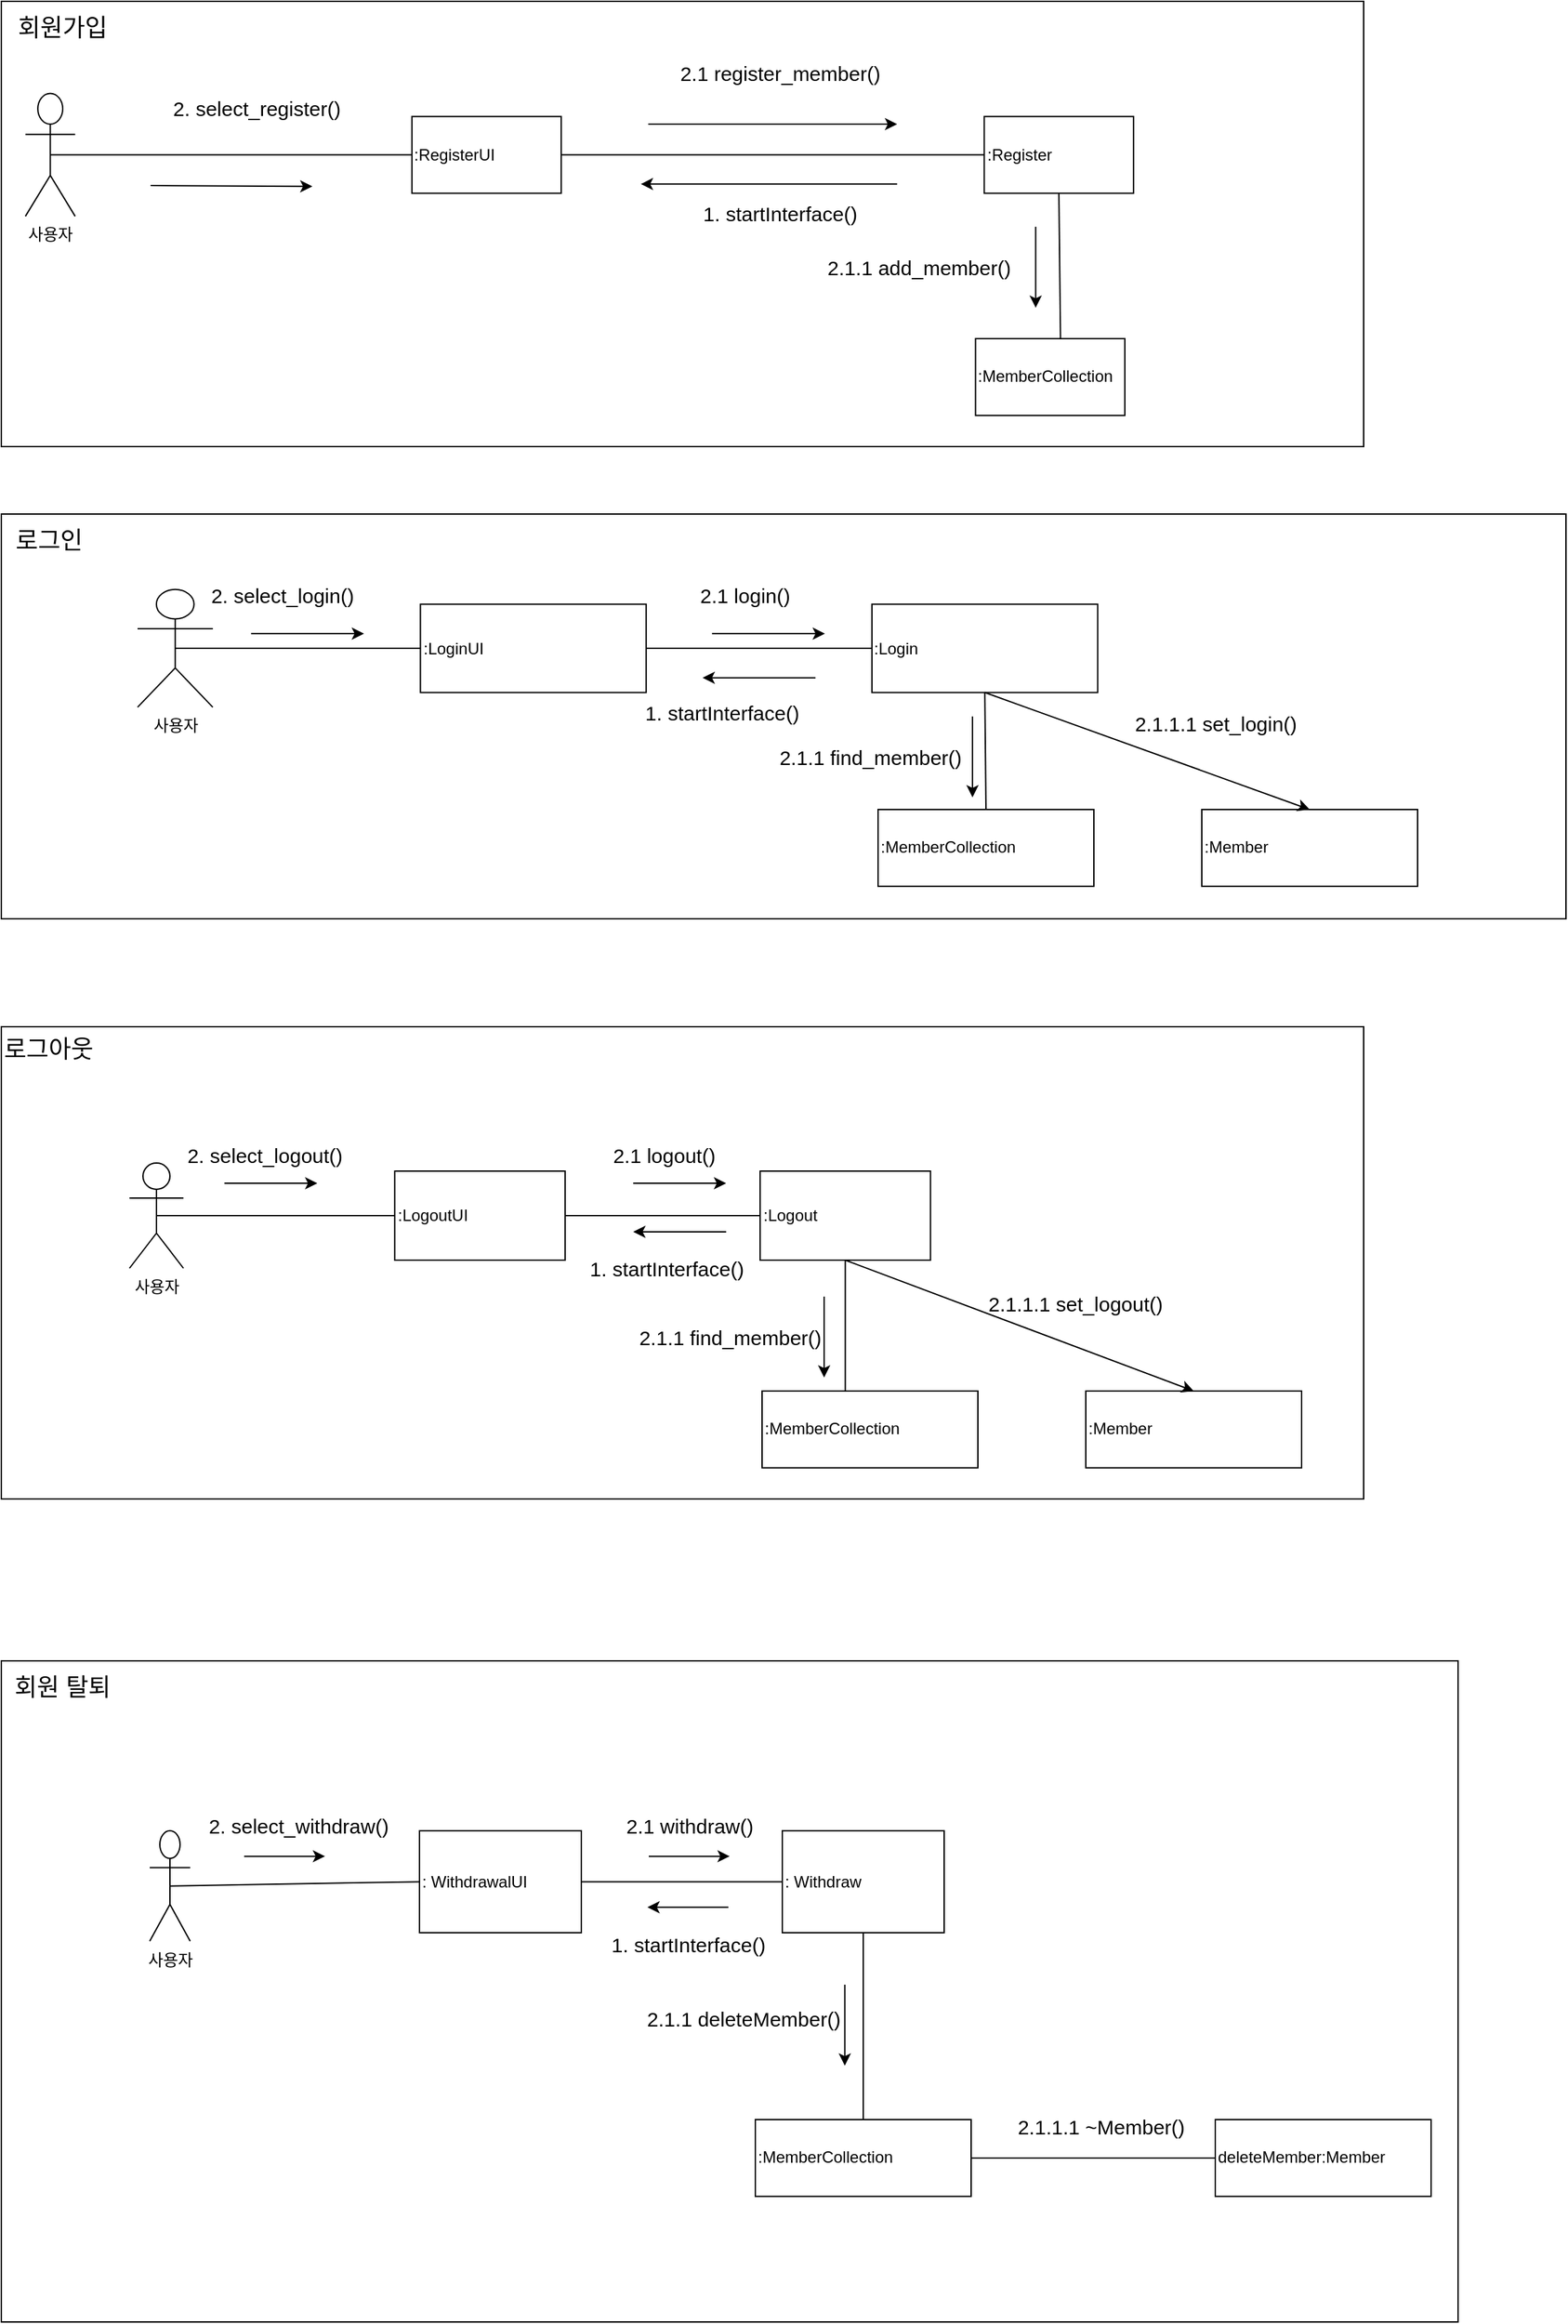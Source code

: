 <mxfile version="21.2.8" type="device">
  <diagram name="페이지-1" id="AninEFvJT3ZKiQwhQTG5">
    <mxGraphModel dx="1642" dy="3276" grid="1" gridSize="10" guides="1" tooltips="1" connect="1" arrows="1" fold="1" page="1" pageScale="1" pageWidth="827" pageHeight="1169" math="0" shadow="0">
      <root>
        <mxCell id="0" />
        <mxCell id="1" parent="0" />
        <mxCell id="7p5_hDNYckGtaCDeZ9yD-4" value="" style="group" parent="1" vertex="1" connectable="0">
          <mxGeometry x="300" y="-930" width="1080" height="490" as="geometry" />
        </mxCell>
        <mxCell id="CvlLujGHtmnseyJ1YzDa-6" value="" style="rounded=0;whiteSpace=wrap;html=1;fillColor=none;" parent="7p5_hDNYckGtaCDeZ9yD-4" vertex="1">
          <mxGeometry width="1080" height="490" as="geometry" />
        </mxCell>
        <mxCell id="2z16GnawZwJ3g6S01oZl-39" value="" style="group;strokeColor=none;" parent="7p5_hDNYckGtaCDeZ9yD-4" vertex="1" connectable="0">
          <mxGeometry x="100" y="107.037" width="610" height="125.926" as="geometry" />
        </mxCell>
        <mxCell id="GkUKL7oNnA0jOqPk9D3w-11" value="사용자" style="shape=umlActor;verticalLabelPosition=bottom;verticalAlign=top;html=1;outlineConnect=0;" parent="2z16GnawZwJ3g6S01oZl-39" vertex="1">
          <mxGeometry x="10" y="18.889" width="30" height="81.852" as="geometry" />
        </mxCell>
        <mxCell id="GkUKL7oNnA0jOqPk9D3w-27" value=":&amp;nbsp;WithdrawalUI" style="rounded=0;whiteSpace=wrap;html=1;align=left;" parent="2z16GnawZwJ3g6S01oZl-39" vertex="1">
          <mxGeometry x="210" y="18.889" width="120" height="75.556" as="geometry" />
        </mxCell>
        <mxCell id="GkUKL7oNnA0jOqPk9D3w-28" value=":&amp;nbsp;Withdraw" style="rounded=0;whiteSpace=wrap;html=1;align=left;" parent="2z16GnawZwJ3g6S01oZl-39" vertex="1">
          <mxGeometry x="479" y="18.889" width="120" height="75.556" as="geometry" />
        </mxCell>
        <mxCell id="n26gRQSFjIvoSWG-YcQ6-16" value="" style="endArrow=none;html=1;rounded=0;exitX=0.5;exitY=0.5;exitDx=0;exitDy=0;exitPerimeter=0;entryX=0;entryY=0.5;entryDx=0;entryDy=0;" parent="2z16GnawZwJ3g6S01oZl-39" source="GkUKL7oNnA0jOqPk9D3w-11" target="GkUKL7oNnA0jOqPk9D3w-27" edge="1">
          <mxGeometry width="50" height="50" relative="1" as="geometry">
            <mxPoint x="280" y="113.333" as="sourcePoint" />
            <mxPoint x="330" y="50.37" as="targetPoint" />
          </mxGeometry>
        </mxCell>
        <mxCell id="n26gRQSFjIvoSWG-YcQ6-17" value="" style="endArrow=none;html=1;rounded=0;exitX=0;exitY=0.5;exitDx=0;exitDy=0;entryX=1;entryY=0.5;entryDx=0;entryDy=0;" parent="2z16GnawZwJ3g6S01oZl-39" source="GkUKL7oNnA0jOqPk9D3w-28" target="GkUKL7oNnA0jOqPk9D3w-27" edge="1">
          <mxGeometry width="50" height="50" relative="1" as="geometry">
            <mxPoint x="280" y="113.333" as="sourcePoint" />
            <mxPoint x="330" y="50.37" as="targetPoint" />
          </mxGeometry>
        </mxCell>
        <mxCell id="n26gRQSFjIvoSWG-YcQ6-24" value="" style="endArrow=classic;html=1;rounded=0;" parent="2z16GnawZwJ3g6S01oZl-39" edge="1">
          <mxGeometry width="50" height="50" relative="1" as="geometry">
            <mxPoint x="80" y="37.778" as="sourcePoint" />
            <mxPoint x="140" y="37.778" as="targetPoint" />
          </mxGeometry>
        </mxCell>
        <mxCell id="n26gRQSFjIvoSWG-YcQ6-25" value="" style="endArrow=classic;html=1;rounded=0;" parent="2z16GnawZwJ3g6S01oZl-39" edge="1">
          <mxGeometry width="50" height="50" relative="1" as="geometry">
            <mxPoint x="380" y="37.778" as="sourcePoint" />
            <mxPoint x="440" y="37.778" as="targetPoint" />
          </mxGeometry>
        </mxCell>
        <mxCell id="2z16GnawZwJ3g6S01oZl-21" value="&lt;font style=&quot;font-size: 15px;&quot;&gt;1. startInterface()&lt;/font&gt;" style="text;html=1;align=center;verticalAlign=middle;resizable=0;points=[];autosize=1;strokeColor=none;fillColor=none;" parent="2z16GnawZwJ3g6S01oZl-39" vertex="1">
          <mxGeometry x="339" y="88.148" width="140" height="30" as="geometry" />
        </mxCell>
        <mxCell id="2z16GnawZwJ3g6S01oZl-22" value="" style="endArrow=classic;html=1;rounded=0;" parent="2z16GnawZwJ3g6S01oZl-39" edge="1">
          <mxGeometry width="50" height="50" relative="1" as="geometry">
            <mxPoint x="439" y="75.556" as="sourcePoint" />
            <mxPoint x="379" y="75.556" as="targetPoint" />
          </mxGeometry>
        </mxCell>
        <mxCell id="2z16GnawZwJ3g6S01oZl-23" value="&lt;font style=&quot;font-size: 15px;&quot;&gt;2. select_withdraw()&lt;/font&gt;" style="text;html=1;align=center;verticalAlign=middle;resizable=0;points=[];autosize=1;strokeColor=none;fillColor=none;" parent="2z16GnawZwJ3g6S01oZl-39" vertex="1">
          <mxGeometry x="40" width="160" height="30" as="geometry" />
        </mxCell>
        <mxCell id="2z16GnawZwJ3g6S01oZl-24" value="&lt;font style=&quot;font-size: 15px;&quot;&gt;2.1 withdraw()&lt;/font&gt;" style="text;html=1;align=center;verticalAlign=middle;resizable=0;points=[];autosize=1;strokeColor=none;fillColor=none;" parent="2z16GnawZwJ3g6S01oZl-39" vertex="1">
          <mxGeometry x="350" width="120" height="30" as="geometry" />
        </mxCell>
        <mxCell id="CvlLujGHtmnseyJ1YzDa-9" value="&lt;span style=&quot;font-size: 18px;&quot;&gt;회원 탈퇴&lt;/span&gt;" style="text;html=1;align=center;verticalAlign=middle;resizable=0;points=[];autosize=1;strokeColor=none;fillColor=none;" parent="7p5_hDNYckGtaCDeZ9yD-4" vertex="1">
          <mxGeometry width="90" height="40" as="geometry" />
        </mxCell>
        <mxCell id="CvlLujGHtmnseyJ1YzDa-16" value=":MemberCollection" style="rounded=0;whiteSpace=wrap;html=1;movable=1;resizable=1;rotatable=1;deletable=1;editable=1;locked=0;connectable=1;align=left;" parent="7p5_hDNYckGtaCDeZ9yD-4" vertex="1">
          <mxGeometry x="559" y="340" width="160" height="56.9" as="geometry" />
        </mxCell>
        <mxCell id="CvlLujGHtmnseyJ1YzDa-20" value="" style="endArrow=none;html=1;rounded=0;entryX=0.5;entryY=0;entryDx=0;entryDy=0;exitX=0.5;exitY=1;exitDx=0;exitDy=0;" parent="7p5_hDNYckGtaCDeZ9yD-4" source="GkUKL7oNnA0jOqPk9D3w-28" target="CvlLujGHtmnseyJ1YzDa-16" edge="1">
          <mxGeometry width="50" height="50" relative="1" as="geometry">
            <mxPoint x="690" y="750" as="sourcePoint" />
            <mxPoint x="740" y="700" as="targetPoint" />
          </mxGeometry>
        </mxCell>
        <mxCell id="CvlLujGHtmnseyJ1YzDa-28" value="&lt;font style=&quot;font-size: 15px;&quot;&gt;2.1.1 deleteMember()&lt;/font&gt;" style="text;html=1;align=center;verticalAlign=middle;resizable=0;points=[];autosize=1;strokeColor=none;fillColor=none;" parent="7p5_hDNYckGtaCDeZ9yD-4" vertex="1">
          <mxGeometry x="465.004" y="249.999" width="170" height="30" as="geometry" />
        </mxCell>
        <mxCell id="CvlLujGHtmnseyJ1YzDa-29" value="" style="endArrow=classic;html=1;rounded=0;" parent="7p5_hDNYckGtaCDeZ9yD-4" edge="1">
          <mxGeometry width="50" height="50" relative="1" as="geometry">
            <mxPoint x="625.33" y="240" as="sourcePoint" />
            <mxPoint x="625.33" y="300" as="targetPoint" />
          </mxGeometry>
        </mxCell>
        <mxCell id="7p5_hDNYckGtaCDeZ9yD-1" value="deleteMember:Member" style="rounded=0;whiteSpace=wrap;html=1;movable=1;resizable=1;rotatable=1;deletable=1;editable=1;locked=0;connectable=1;align=left;" parent="7p5_hDNYckGtaCDeZ9yD-4" vertex="1">
          <mxGeometry x="900" y="340" width="160" height="56.9" as="geometry" />
        </mxCell>
        <mxCell id="7p5_hDNYckGtaCDeZ9yD-2" value="" style="endArrow=none;html=1;rounded=0;exitX=1;exitY=0.5;exitDx=0;exitDy=0;entryX=0;entryY=0.5;entryDx=0;entryDy=0;" parent="7p5_hDNYckGtaCDeZ9yD-4" source="CvlLujGHtmnseyJ1YzDa-16" target="7p5_hDNYckGtaCDeZ9yD-1" edge="1">
          <mxGeometry width="50" height="50" relative="1" as="geometry">
            <mxPoint x="780" y="330" as="sourcePoint" />
            <mxPoint x="830" y="280" as="targetPoint" />
          </mxGeometry>
        </mxCell>
        <mxCell id="7p5_hDNYckGtaCDeZ9yD-3" value="&lt;font style=&quot;font-size: 15px;&quot;&gt;2.1.1.1 ~Member()&lt;/font&gt;" style="text;html=1;align=center;verticalAlign=middle;resizable=0;points=[];autosize=1;strokeColor=none;fillColor=none;" parent="7p5_hDNYckGtaCDeZ9yD-4" vertex="1">
          <mxGeometry x="740.004" y="329.999" width="150" height="30" as="geometry" />
        </mxCell>
        <mxCell id="7p5_hDNYckGtaCDeZ9yD-7" value="" style="group" parent="1" vertex="1" connectable="0">
          <mxGeometry x="300" y="-2160" width="1010" height="330" as="geometry" />
        </mxCell>
        <mxCell id="2z16GnawZwJ3g6S01oZl-43" value="" style="group;strokeColor=default;container=0;" parent="7p5_hDNYckGtaCDeZ9yD-7" vertex="1" connectable="0">
          <mxGeometry width="1010" height="330" as="geometry" />
        </mxCell>
        <mxCell id="2z16GnawZwJ3g6S01oZl-44" value="사용자&lt;br&gt;" style="shape=umlActor;verticalLabelPosition=bottom;verticalAlign=top;html=1;outlineConnect=0;" parent="7p5_hDNYckGtaCDeZ9yD-7" vertex="1">
          <mxGeometry x="17.833" y="68.276" width="36.897" height="91.034" as="geometry" />
        </mxCell>
        <mxCell id="2z16GnawZwJ3g6S01oZl-45" value=":RegisterUI" style="rounded=0;whiteSpace=wrap;html=1;movable=1;resizable=1;rotatable=1;deletable=1;editable=1;locked=0;connectable=1;align=left;" parent="7p5_hDNYckGtaCDeZ9yD-7" vertex="1">
          <mxGeometry x="304.397" y="85.345" width="110.69" height="56.897" as="geometry" />
        </mxCell>
        <mxCell id="2z16GnawZwJ3g6S01oZl-46" value=":Register" style="rounded=0;whiteSpace=wrap;html=1;movable=1;resizable=1;rotatable=1;deletable=1;editable=1;locked=0;connectable=1;align=left;" parent="7p5_hDNYckGtaCDeZ9yD-7" vertex="1">
          <mxGeometry x="728.707" y="85.345" width="110.69" height="56.897" as="geometry" />
        </mxCell>
        <mxCell id="2z16GnawZwJ3g6S01oZl-48" value="" style="endArrow=none;html=1;rounded=0;exitX=0.5;exitY=0.5;exitDx=0;exitDy=0;exitPerimeter=0;entryX=0;entryY=0.5;entryDx=0;entryDy=0;" parent="7p5_hDNYckGtaCDeZ9yD-7" source="2z16GnawZwJ3g6S01oZl-44" target="2z16GnawZwJ3g6S01oZl-45" edge="1">
          <mxGeometry width="50" height="50" relative="1" as="geometry">
            <mxPoint x="101.466" y="200.276" as="sourcePoint" />
            <mxPoint x="147.586" y="143.379" as="targetPoint" />
          </mxGeometry>
        </mxCell>
        <mxCell id="2z16GnawZwJ3g6S01oZl-49" value="" style="endArrow=none;html=1;rounded=0;exitX=1;exitY=0.5;exitDx=0;exitDy=0;entryX=0;entryY=0.5;entryDx=0;entryDy=0;" parent="7p5_hDNYckGtaCDeZ9yD-7" source="2z16GnawZwJ3g6S01oZl-45" target="2z16GnawZwJ3g6S01oZl-46" edge="1">
          <mxGeometry width="50" height="50" relative="1" as="geometry">
            <mxPoint x="295.172" y="261.724" as="sourcePoint" />
            <mxPoint x="341.293" y="204.828" as="targetPoint" />
          </mxGeometry>
        </mxCell>
        <mxCell id="2z16GnawZwJ3g6S01oZl-51" value="" style="endArrow=classic;html=1;rounded=0;" parent="7p5_hDNYckGtaCDeZ9yD-7" edge="1">
          <mxGeometry width="50" height="50" relative="1" as="geometry">
            <mxPoint x="110.69" y="136.552" as="sourcePoint" />
            <mxPoint x="230.603" y="137.121" as="targetPoint" />
          </mxGeometry>
        </mxCell>
        <mxCell id="2z16GnawZwJ3g6S01oZl-52" value="" style="endArrow=classic;html=1;rounded=0;" parent="7p5_hDNYckGtaCDeZ9yD-7" edge="1">
          <mxGeometry width="50" height="50" relative="1" as="geometry">
            <mxPoint x="479.655" y="91.034" as="sourcePoint" />
            <mxPoint x="664.138" y="91.034" as="targetPoint" />
          </mxGeometry>
        </mxCell>
        <mxCell id="2z16GnawZwJ3g6S01oZl-53" value="" style="endArrow=classic;html=1;rounded=0;" parent="7p5_hDNYckGtaCDeZ9yD-7" edge="1">
          <mxGeometry width="50" height="50" relative="1" as="geometry">
            <mxPoint x="766.833" y="167.07" as="sourcePoint" />
            <mxPoint x="766.833" y="227.07" as="targetPoint" />
          </mxGeometry>
        </mxCell>
        <mxCell id="2z16GnawZwJ3g6S01oZl-54" value="" style="endArrow=classic;html=1;rounded=0;" parent="7p5_hDNYckGtaCDeZ9yD-7" edge="1">
          <mxGeometry width="50" height="50" relative="1" as="geometry">
            <mxPoint x="664.138" y="135.414" as="sourcePoint" />
            <mxPoint x="474.121" y="135.414" as="targetPoint" />
          </mxGeometry>
        </mxCell>
        <mxCell id="2z16GnawZwJ3g6S01oZl-55" value="&lt;font style=&quot;font-size: 15px;&quot;&gt;1. startInterface()&lt;/font&gt;" style="text;html=1;align=center;verticalAlign=middle;resizable=0;points=[];autosize=1;strokeColor=none;fillColor=none;" parent="7p5_hDNYckGtaCDeZ9yD-7" vertex="1">
          <mxGeometry x="507.328" y="142.241" width="140" height="30" as="geometry" />
        </mxCell>
        <mxCell id="2z16GnawZwJ3g6S01oZl-56" value="&lt;font style=&quot;font-size: 15px;&quot;&gt;2. select_register()&lt;/font&gt;" style="text;html=1;align=center;verticalAlign=middle;resizable=0;points=[];autosize=1;strokeColor=none;fillColor=none;" parent="7p5_hDNYckGtaCDeZ9yD-7" vertex="1">
          <mxGeometry x="113.611" y="64.14" width="150" height="30" as="geometry" />
        </mxCell>
        <mxCell id="2z16GnawZwJ3g6S01oZl-57" value="&lt;font style=&quot;font-size: 15px;&quot;&gt;2.1 register_member()&lt;/font&gt;" style="text;html=1;align=center;verticalAlign=middle;resizable=0;points=[];autosize=1;strokeColor=none;fillColor=none;" parent="7p5_hDNYckGtaCDeZ9yD-7" vertex="1">
          <mxGeometry x="492.325" y="38.28" width="170" height="30" as="geometry" />
        </mxCell>
        <mxCell id="2z16GnawZwJ3g6S01oZl-61" value=":MemberCollection" style="rounded=0;whiteSpace=wrap;html=1;movable=1;resizable=1;rotatable=1;deletable=1;editable=1;locked=0;connectable=1;align=left;" parent="7p5_hDNYckGtaCDeZ9yD-7" vertex="1">
          <mxGeometry x="722.249" y="250.003" width="110.69" height="56.897" as="geometry" />
        </mxCell>
        <mxCell id="2z16GnawZwJ3g6S01oZl-62" value="" style="endArrow=none;html=1;rounded=0;entryX=0.5;entryY=1;entryDx=0;entryDy=0;exitX=0.569;exitY=-0.005;exitDx=0;exitDy=0;exitPerimeter=0;" parent="7p5_hDNYckGtaCDeZ9yD-7" source="2z16GnawZwJ3g6S01oZl-61" target="2z16GnawZwJ3g6S01oZl-46" edge="1">
          <mxGeometry width="50" height="50" relative="1" as="geometry">
            <mxPoint x="701.034" y="284.483" as="sourcePoint" />
            <mxPoint x="793.276" y="153.621" as="targetPoint" />
          </mxGeometry>
        </mxCell>
        <mxCell id="2z16GnawZwJ3g6S01oZl-63" value="&lt;font style=&quot;font-size: 15px;&quot;&gt;2.1.1 add_member()&lt;/font&gt;" style="text;html=1;align=center;verticalAlign=middle;resizable=0;points=[];autosize=1;strokeColor=none;fillColor=none;" parent="7p5_hDNYckGtaCDeZ9yD-7" vertex="1">
          <mxGeometry x="599.999" y="182.069" width="160" height="30" as="geometry" />
        </mxCell>
        <mxCell id="CvlLujGHtmnseyJ1YzDa-1" value="&lt;font style=&quot;font-size: 18px;&quot;&gt;회원가입&lt;/font&gt;" style="text;html=1;align=center;verticalAlign=middle;resizable=0;points=[];autosize=1;strokeColor=none;fillColor=none;" parent="7p5_hDNYckGtaCDeZ9yD-7" vertex="1">
          <mxGeometry width="90" height="40" as="geometry" />
        </mxCell>
        <mxCell id="CvlLujGHtmnseyJ1YzDa-3" value="" style="rounded=0;whiteSpace=wrap;html=1;fillColor=none;" parent="1" vertex="1">
          <mxGeometry x="300" y="-1780" width="1160" height="300" as="geometry" />
        </mxCell>
        <mxCell id="2z16GnawZwJ3g6S01oZl-37" value="" style="group;strokeColor=none;" parent="1" vertex="1" connectable="0">
          <mxGeometry x="387.533" y="-1735" width="834.933" height="150" as="geometry" />
        </mxCell>
        <mxCell id="GkUKL7oNnA0jOqPk9D3w-5" value="사용자" style="shape=umlActor;verticalLabelPosition=bottom;verticalAlign=top;html=1;outlineConnect=0;" parent="2z16GnawZwJ3g6S01oZl-37" vertex="1">
          <mxGeometry x="13.467" y="10.909" width="55.79" height="87.273" as="geometry" />
        </mxCell>
        <mxCell id="GkUKL7oNnA0jOqPk9D3w-23" value=":LoginUI" style="rounded=0;whiteSpace=wrap;html=1;align=left;" parent="2z16GnawZwJ3g6S01oZl-37" vertex="1">
          <mxGeometry x="223.162" y="21.818" width="167.371" height="65.455" as="geometry" />
        </mxCell>
        <mxCell id="GkUKL7oNnA0jOqPk9D3w-24" value=":Login" style="rounded=0;whiteSpace=wrap;html=1;align=left;" parent="2z16GnawZwJ3g6S01oZl-37" vertex="1">
          <mxGeometry x="557.905" y="21.818" width="167.371" height="65.455" as="geometry" />
        </mxCell>
        <mxCell id="n26gRQSFjIvoSWG-YcQ6-8" value="" style="endArrow=none;html=1;rounded=0;exitX=0.5;exitY=0.5;exitDx=0;exitDy=0;exitPerimeter=0;" parent="2z16GnawZwJ3g6S01oZl-37" source="GkUKL7oNnA0jOqPk9D3w-5" target="GkUKL7oNnA0jOqPk9D3w-23" edge="1">
          <mxGeometry width="50" height="50" relative="1" as="geometry">
            <mxPoint x="83.686" y="229.091" as="sourcePoint" />
            <mxPoint x="153.424" y="174.545" as="targetPoint" />
          </mxGeometry>
        </mxCell>
        <mxCell id="n26gRQSFjIvoSWG-YcQ6-9" value="" style="endArrow=none;html=1;rounded=0;exitX=1;exitY=0.5;exitDx=0;exitDy=0;entryX=0;entryY=0.5;entryDx=0;entryDy=0;" parent="2z16GnawZwJ3g6S01oZl-37" source="GkUKL7oNnA0jOqPk9D3w-23" target="GkUKL7oNnA0jOqPk9D3w-24" edge="1">
          <mxGeometry width="50" height="50" relative="1" as="geometry">
            <mxPoint x="432.376" y="109.091" as="sourcePoint" />
            <mxPoint x="502.114" y="54.545" as="targetPoint" />
          </mxGeometry>
        </mxCell>
        <mxCell id="n26gRQSFjIvoSWG-YcQ6-20" value="" style="endArrow=classic;html=1;rounded=0;" parent="2z16GnawZwJ3g6S01oZl-37" edge="1">
          <mxGeometry width="50" height="50" relative="1" as="geometry">
            <mxPoint x="97.633" y="43.636" as="sourcePoint" />
            <mxPoint x="181.319" y="43.636" as="targetPoint" />
          </mxGeometry>
        </mxCell>
        <mxCell id="n26gRQSFjIvoSWG-YcQ6-21" value="" style="endArrow=classic;html=1;rounded=0;" parent="2z16GnawZwJ3g6S01oZl-37" edge="1">
          <mxGeometry width="50" height="50" relative="1" as="geometry">
            <mxPoint x="439.35" y="43.636" as="sourcePoint" />
            <mxPoint x="523.036" y="43.636" as="targetPoint" />
          </mxGeometry>
        </mxCell>
        <mxCell id="2z16GnawZwJ3g6S01oZl-7" value="&lt;font style=&quot;font-size: 15px;&quot;&gt;2. select_login()&lt;/font&gt;" style="text;html=1;align=center;verticalAlign=middle;resizable=0;points=[];autosize=1;strokeColor=none;fillColor=none;" parent="2z16GnawZwJ3g6S01oZl-37" vertex="1">
          <mxGeometry x="55.79" width="130" height="30" as="geometry" />
        </mxCell>
        <mxCell id="2z16GnawZwJ3g6S01oZl-8" value="&lt;font style=&quot;font-size: 15px;&quot;&gt;1. startInterface()&lt;/font&gt;" style="text;html=1;align=center;verticalAlign=middle;resizable=0;points=[];autosize=1;strokeColor=none;fillColor=none;" parent="2z16GnawZwJ3g6S01oZl-37" vertex="1">
          <mxGeometry x="376.586" y="87.273" width="140" height="30" as="geometry" />
        </mxCell>
        <mxCell id="2z16GnawZwJ3g6S01oZl-9" value="" style="endArrow=classic;html=1;rounded=0;" parent="2z16GnawZwJ3g6S01oZl-37" edge="1">
          <mxGeometry width="50" height="50" relative="1" as="geometry">
            <mxPoint x="516.062" y="76.364" as="sourcePoint" />
            <mxPoint x="432.376" y="76.364" as="targetPoint" />
          </mxGeometry>
        </mxCell>
        <mxCell id="2z16GnawZwJ3g6S01oZl-10" value="&lt;font style=&quot;font-size: 15px;&quot;&gt;2.1 login()&lt;/font&gt;" style="text;html=1;align=center;verticalAlign=middle;resizable=0;points=[];autosize=1;strokeColor=none;fillColor=none;" parent="2z16GnawZwJ3g6S01oZl-37" vertex="1">
          <mxGeometry x="418.429" width="90" height="30" as="geometry" />
        </mxCell>
        <mxCell id="CvlLujGHtmnseyJ1YzDa-23" value="" style="endArrow=classic;html=1;rounded=0;" parent="2z16GnawZwJ3g6S01oZl-37" edge="1">
          <mxGeometry width="50" height="50" relative="1" as="geometry">
            <mxPoint x="632.467" y="105" as="sourcePoint" />
            <mxPoint x="632.467" y="165" as="targetPoint" />
          </mxGeometry>
        </mxCell>
        <mxCell id="CvlLujGHtmnseyJ1YzDa-5" value="&lt;span style=&quot;font-size: 18px;&quot;&gt;로그인&lt;/span&gt;" style="text;html=1;align=center;verticalAlign=middle;resizable=0;points=[];autosize=1;strokeColor=none;fillColor=none;" parent="1" vertex="1">
          <mxGeometry x="300" y="-1780" width="70" height="40" as="geometry" />
        </mxCell>
        <mxCell id="CvlLujGHtmnseyJ1YzDa-14" value=":MemberCollection" style="rounded=0;whiteSpace=wrap;html=1;movable=1;resizable=1;rotatable=1;deletable=1;editable=1;locked=0;connectable=1;align=left;" parent="1" vertex="1">
          <mxGeometry x="950" y="-1561" width="160" height="56.9" as="geometry" />
        </mxCell>
        <mxCell id="CvlLujGHtmnseyJ1YzDa-18" value="" style="endArrow=none;html=1;rounded=0;exitX=0.5;exitY=0;exitDx=0;exitDy=0;entryX=0.5;entryY=1;entryDx=0;entryDy=0;" parent="1" source="CvlLujGHtmnseyJ1YzDa-14" target="GkUKL7oNnA0jOqPk9D3w-24" edge="1">
          <mxGeometry width="50" height="50" relative="1" as="geometry">
            <mxPoint x="1460" y="-1550" as="sourcePoint" />
            <mxPoint x="1510" y="-1600" as="targetPoint" />
          </mxGeometry>
        </mxCell>
        <mxCell id="CvlLujGHtmnseyJ1YzDa-26" value="&lt;font style=&quot;font-size: 15px;&quot;&gt;2.1.1 find_member()&lt;/font&gt;" style="text;html=1;align=center;verticalAlign=middle;resizable=0;points=[];autosize=1;strokeColor=none;fillColor=none;" parent="1" vertex="1">
          <mxGeometry x="864.004" y="-1615.001" width="160" height="30" as="geometry" />
        </mxCell>
        <mxCell id="sYOMDhpKaIh_Ooykxkb5-3" value=":Member" style="rounded=0;whiteSpace=wrap;html=1;movable=1;resizable=1;rotatable=1;deletable=1;editable=1;locked=0;connectable=1;align=left;" vertex="1" parent="1">
          <mxGeometry x="1190" y="-1561" width="160" height="56.9" as="geometry" />
        </mxCell>
        <mxCell id="sYOMDhpKaIh_Ooykxkb5-5" value="" style="endArrow=classic;html=1;rounded=0;entryX=0.5;entryY=0;entryDx=0;entryDy=0;exitX=0.5;exitY=1;exitDx=0;exitDy=0;" edge="1" parent="1" source="GkUKL7oNnA0jOqPk9D3w-24" target="sYOMDhpKaIh_Ooykxkb5-3">
          <mxGeometry width="50" height="50" relative="1" as="geometry">
            <mxPoint x="1090" y="-1636.82" as="sourcePoint" />
            <mxPoint x="1090" y="-1576.82" as="targetPoint" />
          </mxGeometry>
        </mxCell>
        <mxCell id="sYOMDhpKaIh_Ooykxkb5-6" value="&lt;font style=&quot;font-size: 15px;&quot;&gt;2.1.1.1 set_login()&lt;/font&gt;" style="text;html=1;align=center;verticalAlign=middle;resizable=0;points=[];autosize=1;strokeColor=none;fillColor=none;" vertex="1" parent="1">
          <mxGeometry x="1130.004" y="-1640.001" width="140" height="30" as="geometry" />
        </mxCell>
        <mxCell id="CvlLujGHtmnseyJ1YzDa-10" value="" style="rounded=0;whiteSpace=wrap;html=1;fillColor=none;" parent="1" vertex="1">
          <mxGeometry x="300" y="-1400" width="1010" height="350" as="geometry" />
        </mxCell>
        <mxCell id="2z16GnawZwJ3g6S01oZl-38" value="" style="group;strokeColor=none;" parent="1" vertex="1" connectable="0">
          <mxGeometry x="385" y="-1320" width="620" height="120" as="geometry" />
        </mxCell>
        <mxCell id="Uw-pVoqwRQZvUnRisrzm-1" value="사용자" style="shape=umlActor;verticalLabelPosition=bottom;verticalAlign=top;html=1;outlineConnect=0;" parent="2z16GnawZwJ3g6S01oZl-38" vertex="1">
          <mxGeometry x="10" y="21" width="40" height="78" as="geometry" />
        </mxCell>
        <mxCell id="Uw-pVoqwRQZvUnRisrzm-2" value=":LogoutUI" style="rounded=0;whiteSpace=wrap;html=1;align=left;" parent="2z16GnawZwJ3g6S01oZl-38" vertex="1">
          <mxGeometry x="206.667" y="27" width="126.296" height="66" as="geometry" />
        </mxCell>
        <mxCell id="Uw-pVoqwRQZvUnRisrzm-3" value=":Logout" style="rounded=0;whiteSpace=wrap;html=1;align=left;" parent="2z16GnawZwJ3g6S01oZl-38" vertex="1">
          <mxGeometry x="477.554" y="27" width="126.296" height="66" as="geometry" />
        </mxCell>
        <mxCell id="n26gRQSFjIvoSWG-YcQ6-12" value="" style="endArrow=none;html=1;rounded=0;exitX=0.5;exitY=0.5;exitDx=0;exitDy=0;exitPerimeter=0;" parent="2z16GnawZwJ3g6S01oZl-38" source="Uw-pVoqwRQZvUnRisrzm-1" target="Uw-pVoqwRQZvUnRisrzm-2" edge="1">
          <mxGeometry width="50" height="50" relative="1" as="geometry">
            <mxPoint x="413.333" y="216" as="sourcePoint" />
            <mxPoint x="470.741" y="156" as="targetPoint" />
          </mxGeometry>
        </mxCell>
        <mxCell id="n26gRQSFjIvoSWG-YcQ6-13" value="" style="endArrow=none;html=1;rounded=0;exitX=1;exitY=0.5;exitDx=0;exitDy=0;" parent="2z16GnawZwJ3g6S01oZl-38" source="Uw-pVoqwRQZvUnRisrzm-2" target="Uw-pVoqwRQZvUnRisrzm-3" edge="1">
          <mxGeometry width="50" height="50" relative="1" as="geometry">
            <mxPoint x="413.333" y="216" as="sourcePoint" />
            <mxPoint x="470.741" y="156" as="targetPoint" />
          </mxGeometry>
        </mxCell>
        <mxCell id="n26gRQSFjIvoSWG-YcQ6-22" value="" style="endArrow=classic;html=1;rounded=0;" parent="2z16GnawZwJ3g6S01oZl-38" edge="1">
          <mxGeometry width="50" height="50" relative="1" as="geometry">
            <mxPoint x="80.37" y="36" as="sourcePoint" />
            <mxPoint x="149.259" y="36" as="targetPoint" />
          </mxGeometry>
        </mxCell>
        <mxCell id="n26gRQSFjIvoSWG-YcQ6-23" value="" style="endArrow=classic;html=1;rounded=0;" parent="2z16GnawZwJ3g6S01oZl-38" edge="1">
          <mxGeometry width="50" height="50" relative="1" as="geometry">
            <mxPoint x="383.481" y="36" as="sourcePoint" />
            <mxPoint x="452.37" y="36" as="targetPoint" />
          </mxGeometry>
        </mxCell>
        <mxCell id="2z16GnawZwJ3g6S01oZl-13" value="&lt;font style=&quot;font-size: 15px;&quot;&gt;1. startInterface()&lt;/font&gt;" style="text;html=1;align=center;verticalAlign=middle;resizable=0;points=[];autosize=1;strokeColor=none;fillColor=none;" parent="2z16GnawZwJ3g6S01oZl-38" vertex="1">
          <mxGeometry x="337.556" y="84" width="140" height="30" as="geometry" />
        </mxCell>
        <mxCell id="2z16GnawZwJ3g6S01oZl-14" value="" style="endArrow=classic;html=1;rounded=0;" parent="2z16GnawZwJ3g6S01oZl-38" edge="1">
          <mxGeometry width="50" height="50" relative="1" as="geometry">
            <mxPoint x="452.37" y="72.0" as="sourcePoint" />
            <mxPoint x="383.481" y="72.0" as="targetPoint" />
          </mxGeometry>
        </mxCell>
        <mxCell id="2z16GnawZwJ3g6S01oZl-15" value="&lt;font style=&quot;font-size: 15px;&quot;&gt;2. select_logout()&lt;/font&gt;" style="text;html=1;align=center;verticalAlign=middle;resizable=0;points=[];autosize=1;strokeColor=none;fillColor=none;" parent="2z16GnawZwJ3g6S01oZl-38" vertex="1">
          <mxGeometry x="40.185" width="140" height="30" as="geometry" />
        </mxCell>
        <mxCell id="2z16GnawZwJ3g6S01oZl-16" value="&lt;font style=&quot;font-size: 15px;&quot;&gt;2.1 logout()&lt;/font&gt;" style="text;html=1;align=center;verticalAlign=middle;resizable=0;points=[];autosize=1;strokeColor=none;fillColor=none;" parent="2z16GnawZwJ3g6S01oZl-38" vertex="1">
          <mxGeometry x="355.926" width="100" height="30" as="geometry" />
        </mxCell>
        <mxCell id="CvlLujGHtmnseyJ1YzDa-12" value="&lt;div style=&quot;text-align: center;&quot;&gt;&lt;span style=&quot;background-color: initial; font-size: 18px;&quot;&gt;로그아웃&lt;/span&gt;&lt;/div&gt;" style="text;whiteSpace=wrap;html=1;" parent="1" vertex="1">
          <mxGeometry x="300" y="-1400" width="80" height="40" as="geometry" />
        </mxCell>
        <mxCell id="CvlLujGHtmnseyJ1YzDa-19" value="" style="endArrow=none;html=1;rounded=0;exitX=0.5;exitY=0;exitDx=0;exitDy=0;entryX=0.5;entryY=1;entryDx=0;entryDy=0;" parent="1" target="Uw-pVoqwRQZvUnRisrzm-3" edge="1">
          <mxGeometry width="50" height="50" relative="1" as="geometry">
            <mxPoint x="925.7" y="-1130" as="sourcePoint" />
            <mxPoint x="1460" y="-1180" as="targetPoint" />
          </mxGeometry>
        </mxCell>
        <mxCell id="CvlLujGHtmnseyJ1YzDa-24" value="" style="endArrow=classic;html=1;rounded=0;" parent="1" edge="1">
          <mxGeometry width="50" height="50" relative="1" as="geometry">
            <mxPoint x="910" y="-1200" as="sourcePoint" />
            <mxPoint x="910" y="-1140" as="targetPoint" />
          </mxGeometry>
        </mxCell>
        <mxCell id="sYOMDhpKaIh_Ooykxkb5-7" value=":MemberCollection" style="rounded=0;whiteSpace=wrap;html=1;movable=1;resizable=1;rotatable=1;deletable=1;editable=1;locked=0;connectable=1;align=left;" vertex="1" parent="1">
          <mxGeometry x="864" y="-1130" width="160" height="56.9" as="geometry" />
        </mxCell>
        <mxCell id="sYOMDhpKaIh_Ooykxkb5-8" value=":Member" style="rounded=0;whiteSpace=wrap;html=1;movable=1;resizable=1;rotatable=1;deletable=1;editable=1;locked=0;connectable=1;align=left;" vertex="1" parent="1">
          <mxGeometry x="1104" y="-1130" width="160" height="56.9" as="geometry" />
        </mxCell>
        <mxCell id="sYOMDhpKaIh_Ooykxkb5-9" value="" style="endArrow=classic;html=1;rounded=0;exitX=0.5;exitY=1;exitDx=0;exitDy=0;entryX=0.5;entryY=0;entryDx=0;entryDy=0;" edge="1" parent="1" source="Uw-pVoqwRQZvUnRisrzm-3" target="sYOMDhpKaIh_Ooykxkb5-8">
          <mxGeometry width="50" height="50" relative="1" as="geometry">
            <mxPoint x="960" y="-1217" as="sourcePoint" />
            <mxPoint x="1190" y="-1120" as="targetPoint" />
          </mxGeometry>
        </mxCell>
        <mxCell id="sYOMDhpKaIh_Ooykxkb5-10" value="&lt;font style=&quot;font-size: 15px;&quot;&gt;2.1.1 find_member()&lt;/font&gt;" style="text;html=1;align=center;verticalAlign=middle;resizable=0;points=[];autosize=1;strokeColor=none;fillColor=none;" vertex="1" parent="1">
          <mxGeometry x="760.004" y="-1185.001" width="160" height="30" as="geometry" />
        </mxCell>
        <mxCell id="sYOMDhpKaIh_Ooykxkb5-11" value="&lt;font style=&quot;font-size: 15px;&quot;&gt;2.1.1.1 set_logout()&lt;/font&gt;" style="text;html=1;align=center;verticalAlign=middle;resizable=0;points=[];autosize=1;strokeColor=none;fillColor=none;" vertex="1" parent="1">
          <mxGeometry x="1021.004" y="-1210.001" width="150" height="30" as="geometry" />
        </mxCell>
      </root>
    </mxGraphModel>
  </diagram>
</mxfile>
